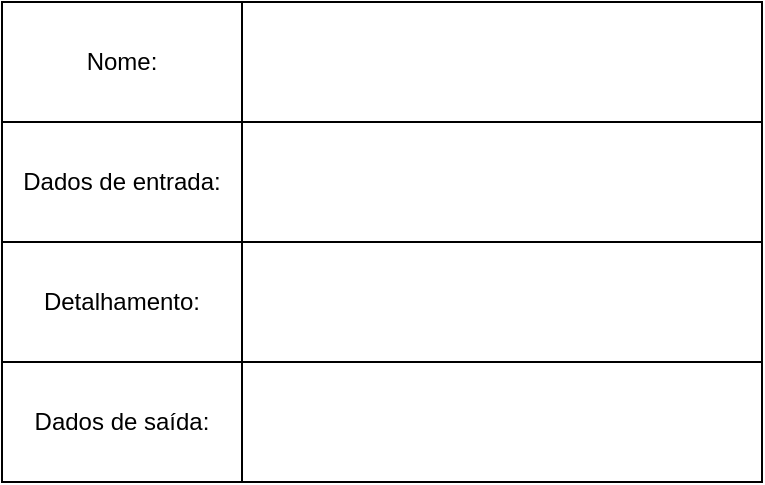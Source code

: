 <mxfile version="24.0.6" type="device">
  <diagram name="Página-1" id="uQO_H_05S6vN0q2n8_qk">
    <mxGraphModel dx="1539" dy="822" grid="1" gridSize="10" guides="1" tooltips="1" connect="1" arrows="1" fold="1" page="1" pageScale="1" pageWidth="827" pageHeight="1169" math="0" shadow="0">
      <root>
        <mxCell id="0" />
        <mxCell id="1" parent="0" />
        <mxCell id="bCGYiK840wFh54EbLRlL-1" value="Nome:" style="rounded=0;whiteSpace=wrap;html=1;" vertex="1" parent="1">
          <mxGeometry x="-20" y="800" width="120" height="60" as="geometry" />
        </mxCell>
        <mxCell id="bCGYiK840wFh54EbLRlL-2" value="Dados de entrada:" style="rounded=0;whiteSpace=wrap;html=1;" vertex="1" parent="1">
          <mxGeometry x="-20" y="860" width="120" height="60" as="geometry" />
        </mxCell>
        <mxCell id="bCGYiK840wFh54EbLRlL-3" value="Detalhamento:" style="rounded=0;whiteSpace=wrap;html=1;" vertex="1" parent="1">
          <mxGeometry x="-20" y="920" width="120" height="60" as="geometry" />
        </mxCell>
        <mxCell id="bCGYiK840wFh54EbLRlL-4" value="Dados de saída:" style="rounded=0;whiteSpace=wrap;html=1;" vertex="1" parent="1">
          <mxGeometry x="-20" y="980" width="120" height="60" as="geometry" />
        </mxCell>
        <mxCell id="bCGYiK840wFh54EbLRlL-5" value="" style="rounded=0;whiteSpace=wrap;html=1;" vertex="1" parent="1">
          <mxGeometry x="100" y="800" width="260" height="60" as="geometry" />
        </mxCell>
        <mxCell id="bCGYiK840wFh54EbLRlL-6" value="" style="rounded=0;whiteSpace=wrap;html=1;" vertex="1" parent="1">
          <mxGeometry x="100" y="860" width="260" height="60" as="geometry" />
        </mxCell>
        <mxCell id="bCGYiK840wFh54EbLRlL-7" value="" style="rounded=0;whiteSpace=wrap;html=1;" vertex="1" parent="1">
          <mxGeometry x="100" y="920" width="260" height="60" as="geometry" />
        </mxCell>
        <mxCell id="bCGYiK840wFh54EbLRlL-8" value="" style="rounded=0;whiteSpace=wrap;html=1;" vertex="1" parent="1">
          <mxGeometry x="100" y="980" width="260" height="60" as="geometry" />
        </mxCell>
      </root>
    </mxGraphModel>
  </diagram>
</mxfile>
